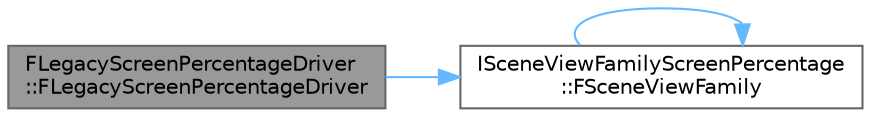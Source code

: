 digraph "FLegacyScreenPercentageDriver::FLegacyScreenPercentageDriver"
{
 // INTERACTIVE_SVG=YES
 // LATEX_PDF_SIZE
  bgcolor="transparent";
  edge [fontname=Helvetica,fontsize=10,labelfontname=Helvetica,labelfontsize=10];
  node [fontname=Helvetica,fontsize=10,shape=box,height=0.2,width=0.4];
  rankdir="LR";
  Node1 [id="Node000001",label="FLegacyScreenPercentageDriver\l::FLegacyScreenPercentageDriver",height=0.2,width=0.4,color="gray40", fillcolor="grey60", style="filled", fontcolor="black",tooltip=" "];
  Node1 -> Node2 [id="edge1_Node000001_Node000002",color="steelblue1",style="solid",tooltip=" "];
  Node2 [id="Node000002",label="ISceneViewFamilyScreenPercentage\l::FSceneViewFamily",height=0.2,width=0.4,color="grey40", fillcolor="white", style="filled",URL="$d0/da6/classISceneViewFamilyScreenPercentage.html#a5eadec1037de0d665de6185823418b2c",tooltip=" "];
  Node2 -> Node2 [id="edge2_Node000002_Node000002",color="steelblue1",style="solid",tooltip=" "];
}
